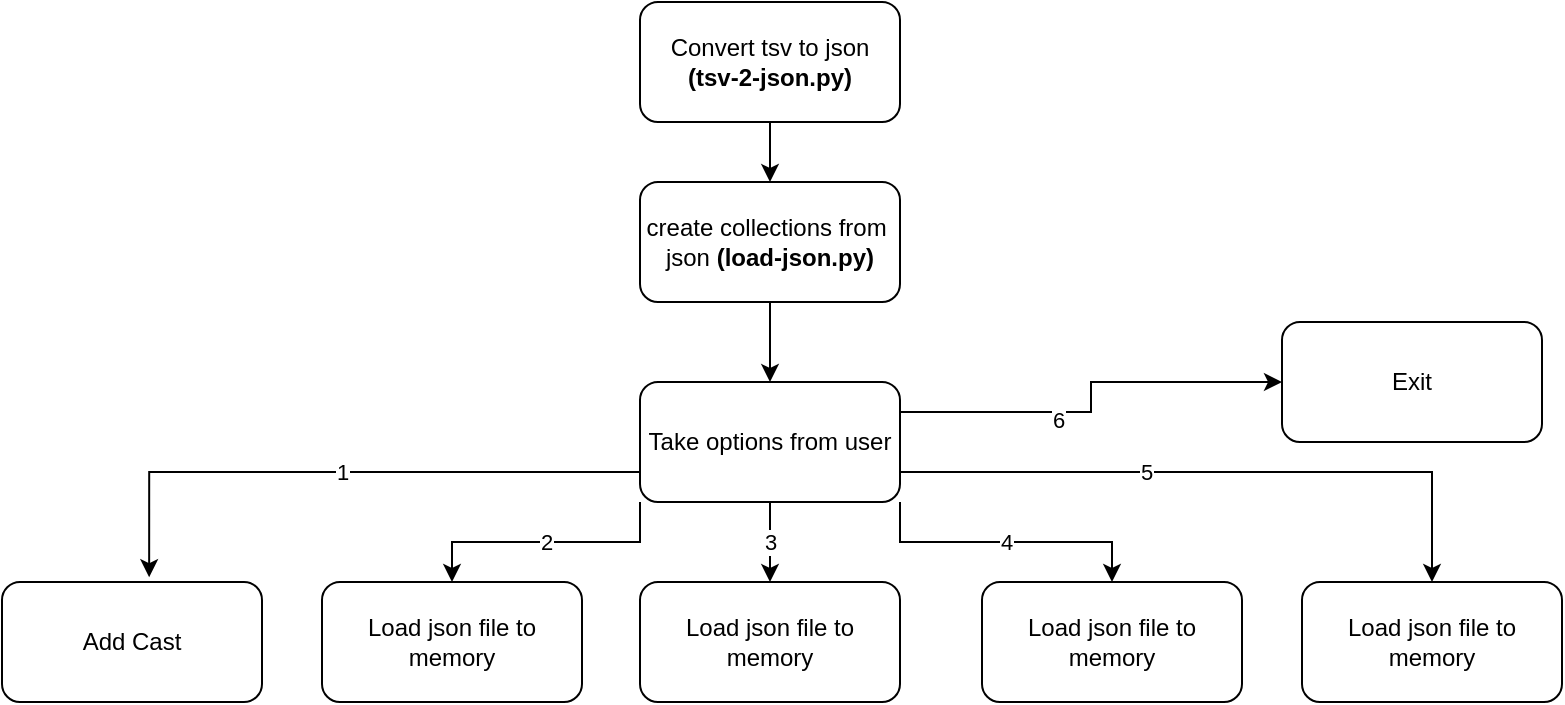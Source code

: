 <mxfile version="16.6.4" type="device"><diagram id="C5RBs43oDa-KdzZeNtuy" name="Page-1"><mxGraphModel dx="1038" dy="538" grid="1" gridSize="10" guides="1" tooltips="1" connect="1" arrows="1" fold="1" page="1" pageScale="1" pageWidth="827" pageHeight="1169" math="0" shadow="0"><root><mxCell id="WIyWlLk6GJQsqaUBKTNV-0"/><mxCell id="WIyWlLk6GJQsqaUBKTNV-1" parent="WIyWlLk6GJQsqaUBKTNV-0"/><mxCell id="bBliM5tr75_DZJcadsTt-18" style="edgeStyle=orthogonalEdgeStyle;rounded=0;orthogonalLoop=1;jettySize=auto;html=1;exitX=0.5;exitY=1;exitDx=0;exitDy=0;entryX=0.5;entryY=0;entryDx=0;entryDy=0;" edge="1" parent="WIyWlLk6GJQsqaUBKTNV-1" source="WIyWlLk6GJQsqaUBKTNV-3" target="bBliM5tr75_DZJcadsTt-0"><mxGeometry relative="1" as="geometry"/></mxCell><mxCell id="WIyWlLk6GJQsqaUBKTNV-3" value="Convert tsv to json&lt;br&gt;&lt;b&gt;(tsv-2-json.py)&lt;/b&gt;" style="rounded=1;whiteSpace=wrap;html=1;fontSize=12;glass=0;strokeWidth=1;shadow=0;" parent="WIyWlLk6GJQsqaUBKTNV-1" vertex="1"><mxGeometry x="349" y="10" width="130" height="60" as="geometry"/></mxCell><mxCell id="bBliM5tr75_DZJcadsTt-19" style="edgeStyle=orthogonalEdgeStyle;rounded=0;orthogonalLoop=1;jettySize=auto;html=1;exitX=0.5;exitY=1;exitDx=0;exitDy=0;entryX=0.5;entryY=0;entryDx=0;entryDy=0;" edge="1" parent="WIyWlLk6GJQsqaUBKTNV-1" source="bBliM5tr75_DZJcadsTt-0" target="bBliM5tr75_DZJcadsTt-2"><mxGeometry relative="1" as="geometry"/></mxCell><mxCell id="bBliM5tr75_DZJcadsTt-0" value="create collections from&amp;nbsp;&lt;br&gt;json &lt;b&gt;(load-json.py)&lt;/b&gt;" style="rounded=1;whiteSpace=wrap;html=1;fontSize=12;glass=0;strokeWidth=1;shadow=0;" vertex="1" parent="WIyWlLk6GJQsqaUBKTNV-1"><mxGeometry x="349" y="100" width="130" height="60" as="geometry"/></mxCell><mxCell id="bBliM5tr75_DZJcadsTt-9" value="1" style="edgeStyle=orthogonalEdgeStyle;rounded=0;orthogonalLoop=1;jettySize=auto;html=1;exitX=0;exitY=0.75;exitDx=0;exitDy=0;entryX=0.566;entryY=-0.04;entryDx=0;entryDy=0;entryPerimeter=0;" edge="1" parent="WIyWlLk6GJQsqaUBKTNV-1" source="bBliM5tr75_DZJcadsTt-2" target="bBliM5tr75_DZJcadsTt-4"><mxGeometry relative="1" as="geometry"/></mxCell><mxCell id="bBliM5tr75_DZJcadsTt-10" value="2" style="edgeStyle=orthogonalEdgeStyle;rounded=0;orthogonalLoop=1;jettySize=auto;html=1;exitX=0;exitY=1;exitDx=0;exitDy=0;entryX=0.5;entryY=0;entryDx=0;entryDy=0;" edge="1" parent="WIyWlLk6GJQsqaUBKTNV-1" source="bBliM5tr75_DZJcadsTt-2" target="bBliM5tr75_DZJcadsTt-3"><mxGeometry relative="1" as="geometry"/></mxCell><mxCell id="bBliM5tr75_DZJcadsTt-11" value="3" style="edgeStyle=orthogonalEdgeStyle;rounded=0;orthogonalLoop=1;jettySize=auto;html=1;exitX=0.5;exitY=1;exitDx=0;exitDy=0;entryX=0.5;entryY=0;entryDx=0;entryDy=0;" edge="1" parent="WIyWlLk6GJQsqaUBKTNV-1" source="bBliM5tr75_DZJcadsTt-2" target="bBliM5tr75_DZJcadsTt-5"><mxGeometry relative="1" as="geometry"/></mxCell><mxCell id="bBliM5tr75_DZJcadsTt-12" value="4" style="edgeStyle=orthogonalEdgeStyle;rounded=0;orthogonalLoop=1;jettySize=auto;html=1;exitX=1;exitY=1;exitDx=0;exitDy=0;" edge="1" parent="WIyWlLk6GJQsqaUBKTNV-1" source="bBliM5tr75_DZJcadsTt-2" target="bBliM5tr75_DZJcadsTt-6"><mxGeometry relative="1" as="geometry"/></mxCell><mxCell id="bBliM5tr75_DZJcadsTt-13" style="edgeStyle=orthogonalEdgeStyle;rounded=0;orthogonalLoop=1;jettySize=auto;html=1;exitX=1;exitY=0.75;exitDx=0;exitDy=0;entryX=0.5;entryY=0;entryDx=0;entryDy=0;" edge="1" parent="WIyWlLk6GJQsqaUBKTNV-1" source="bBliM5tr75_DZJcadsTt-2" target="bBliM5tr75_DZJcadsTt-7"><mxGeometry relative="1" as="geometry"/></mxCell><mxCell id="bBliM5tr75_DZJcadsTt-14" value="5" style="edgeLabel;html=1;align=center;verticalAlign=middle;resizable=0;points=[];" vertex="1" connectable="0" parent="bBliM5tr75_DZJcadsTt-13"><mxGeometry x="-0.235" relative="1" as="geometry"><mxPoint as="offset"/></mxGeometry></mxCell><mxCell id="bBliM5tr75_DZJcadsTt-15" style="edgeStyle=orthogonalEdgeStyle;rounded=0;orthogonalLoop=1;jettySize=auto;html=1;exitX=1;exitY=0.25;exitDx=0;exitDy=0;entryX=0;entryY=0.5;entryDx=0;entryDy=0;" edge="1" parent="WIyWlLk6GJQsqaUBKTNV-1" source="bBliM5tr75_DZJcadsTt-2" target="bBliM5tr75_DZJcadsTt-16"><mxGeometry relative="1" as="geometry"><mxPoint x="610" y="200" as="targetPoint"/></mxGeometry></mxCell><mxCell id="bBliM5tr75_DZJcadsTt-17" value="6" style="edgeLabel;html=1;align=center;verticalAlign=middle;resizable=0;points=[];" vertex="1" connectable="0" parent="bBliM5tr75_DZJcadsTt-15"><mxGeometry x="-0.235" y="-4" relative="1" as="geometry"><mxPoint as="offset"/></mxGeometry></mxCell><mxCell id="bBliM5tr75_DZJcadsTt-2" value="Take options from user" style="rounded=1;whiteSpace=wrap;html=1;fontSize=12;glass=0;strokeWidth=1;shadow=0;" vertex="1" parent="WIyWlLk6GJQsqaUBKTNV-1"><mxGeometry x="349" y="200" width="130" height="60" as="geometry"/></mxCell><mxCell id="bBliM5tr75_DZJcadsTt-3" value="Load json file to memory" style="rounded=1;whiteSpace=wrap;html=1;fontSize=12;glass=0;strokeWidth=1;shadow=0;" vertex="1" parent="WIyWlLk6GJQsqaUBKTNV-1"><mxGeometry x="190" y="300" width="130" height="60" as="geometry"/></mxCell><mxCell id="bBliM5tr75_DZJcadsTt-4" value="Add Cast" style="rounded=1;whiteSpace=wrap;html=1;fontSize=12;glass=0;strokeWidth=1;shadow=0;" vertex="1" parent="WIyWlLk6GJQsqaUBKTNV-1"><mxGeometry x="30" y="300" width="130" height="60" as="geometry"/></mxCell><mxCell id="bBliM5tr75_DZJcadsTt-5" value="Load json file to memory" style="rounded=1;whiteSpace=wrap;html=1;fontSize=12;glass=0;strokeWidth=1;shadow=0;" vertex="1" parent="WIyWlLk6GJQsqaUBKTNV-1"><mxGeometry x="349" y="300" width="130" height="60" as="geometry"/></mxCell><mxCell id="bBliM5tr75_DZJcadsTt-6" value="Load json file to memory" style="rounded=1;whiteSpace=wrap;html=1;fontSize=12;glass=0;strokeWidth=1;shadow=0;" vertex="1" parent="WIyWlLk6GJQsqaUBKTNV-1"><mxGeometry x="520" y="300" width="130" height="60" as="geometry"/></mxCell><mxCell id="bBliM5tr75_DZJcadsTt-7" value="Load json file to memory" style="rounded=1;whiteSpace=wrap;html=1;fontSize=12;glass=0;strokeWidth=1;shadow=0;" vertex="1" parent="WIyWlLk6GJQsqaUBKTNV-1"><mxGeometry x="680" y="300" width="130" height="60" as="geometry"/></mxCell><mxCell id="bBliM5tr75_DZJcadsTt-16" value="Exit" style="rounded=1;whiteSpace=wrap;html=1;fontSize=12;glass=0;strokeWidth=1;shadow=0;" vertex="1" parent="WIyWlLk6GJQsqaUBKTNV-1"><mxGeometry x="670" y="170" width="130" height="60" as="geometry"/></mxCell></root></mxGraphModel></diagram></mxfile>